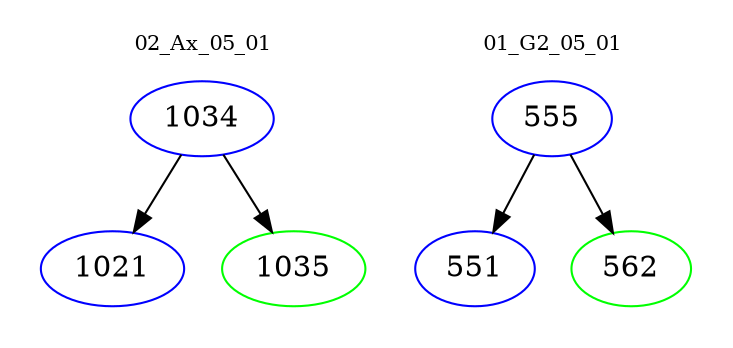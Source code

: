 digraph{
subgraph cluster_0 {
color = white
label = "02_Ax_05_01";
fontsize=10;
T0_1034 [label="1034", color="blue"]
T0_1034 -> T0_1021 [color="black"]
T0_1021 [label="1021", color="blue"]
T0_1034 -> T0_1035 [color="black"]
T0_1035 [label="1035", color="green"]
}
subgraph cluster_1 {
color = white
label = "01_G2_05_01";
fontsize=10;
T1_555 [label="555", color="blue"]
T1_555 -> T1_551 [color="black"]
T1_551 [label="551", color="blue"]
T1_555 -> T1_562 [color="black"]
T1_562 [label="562", color="green"]
}
}
